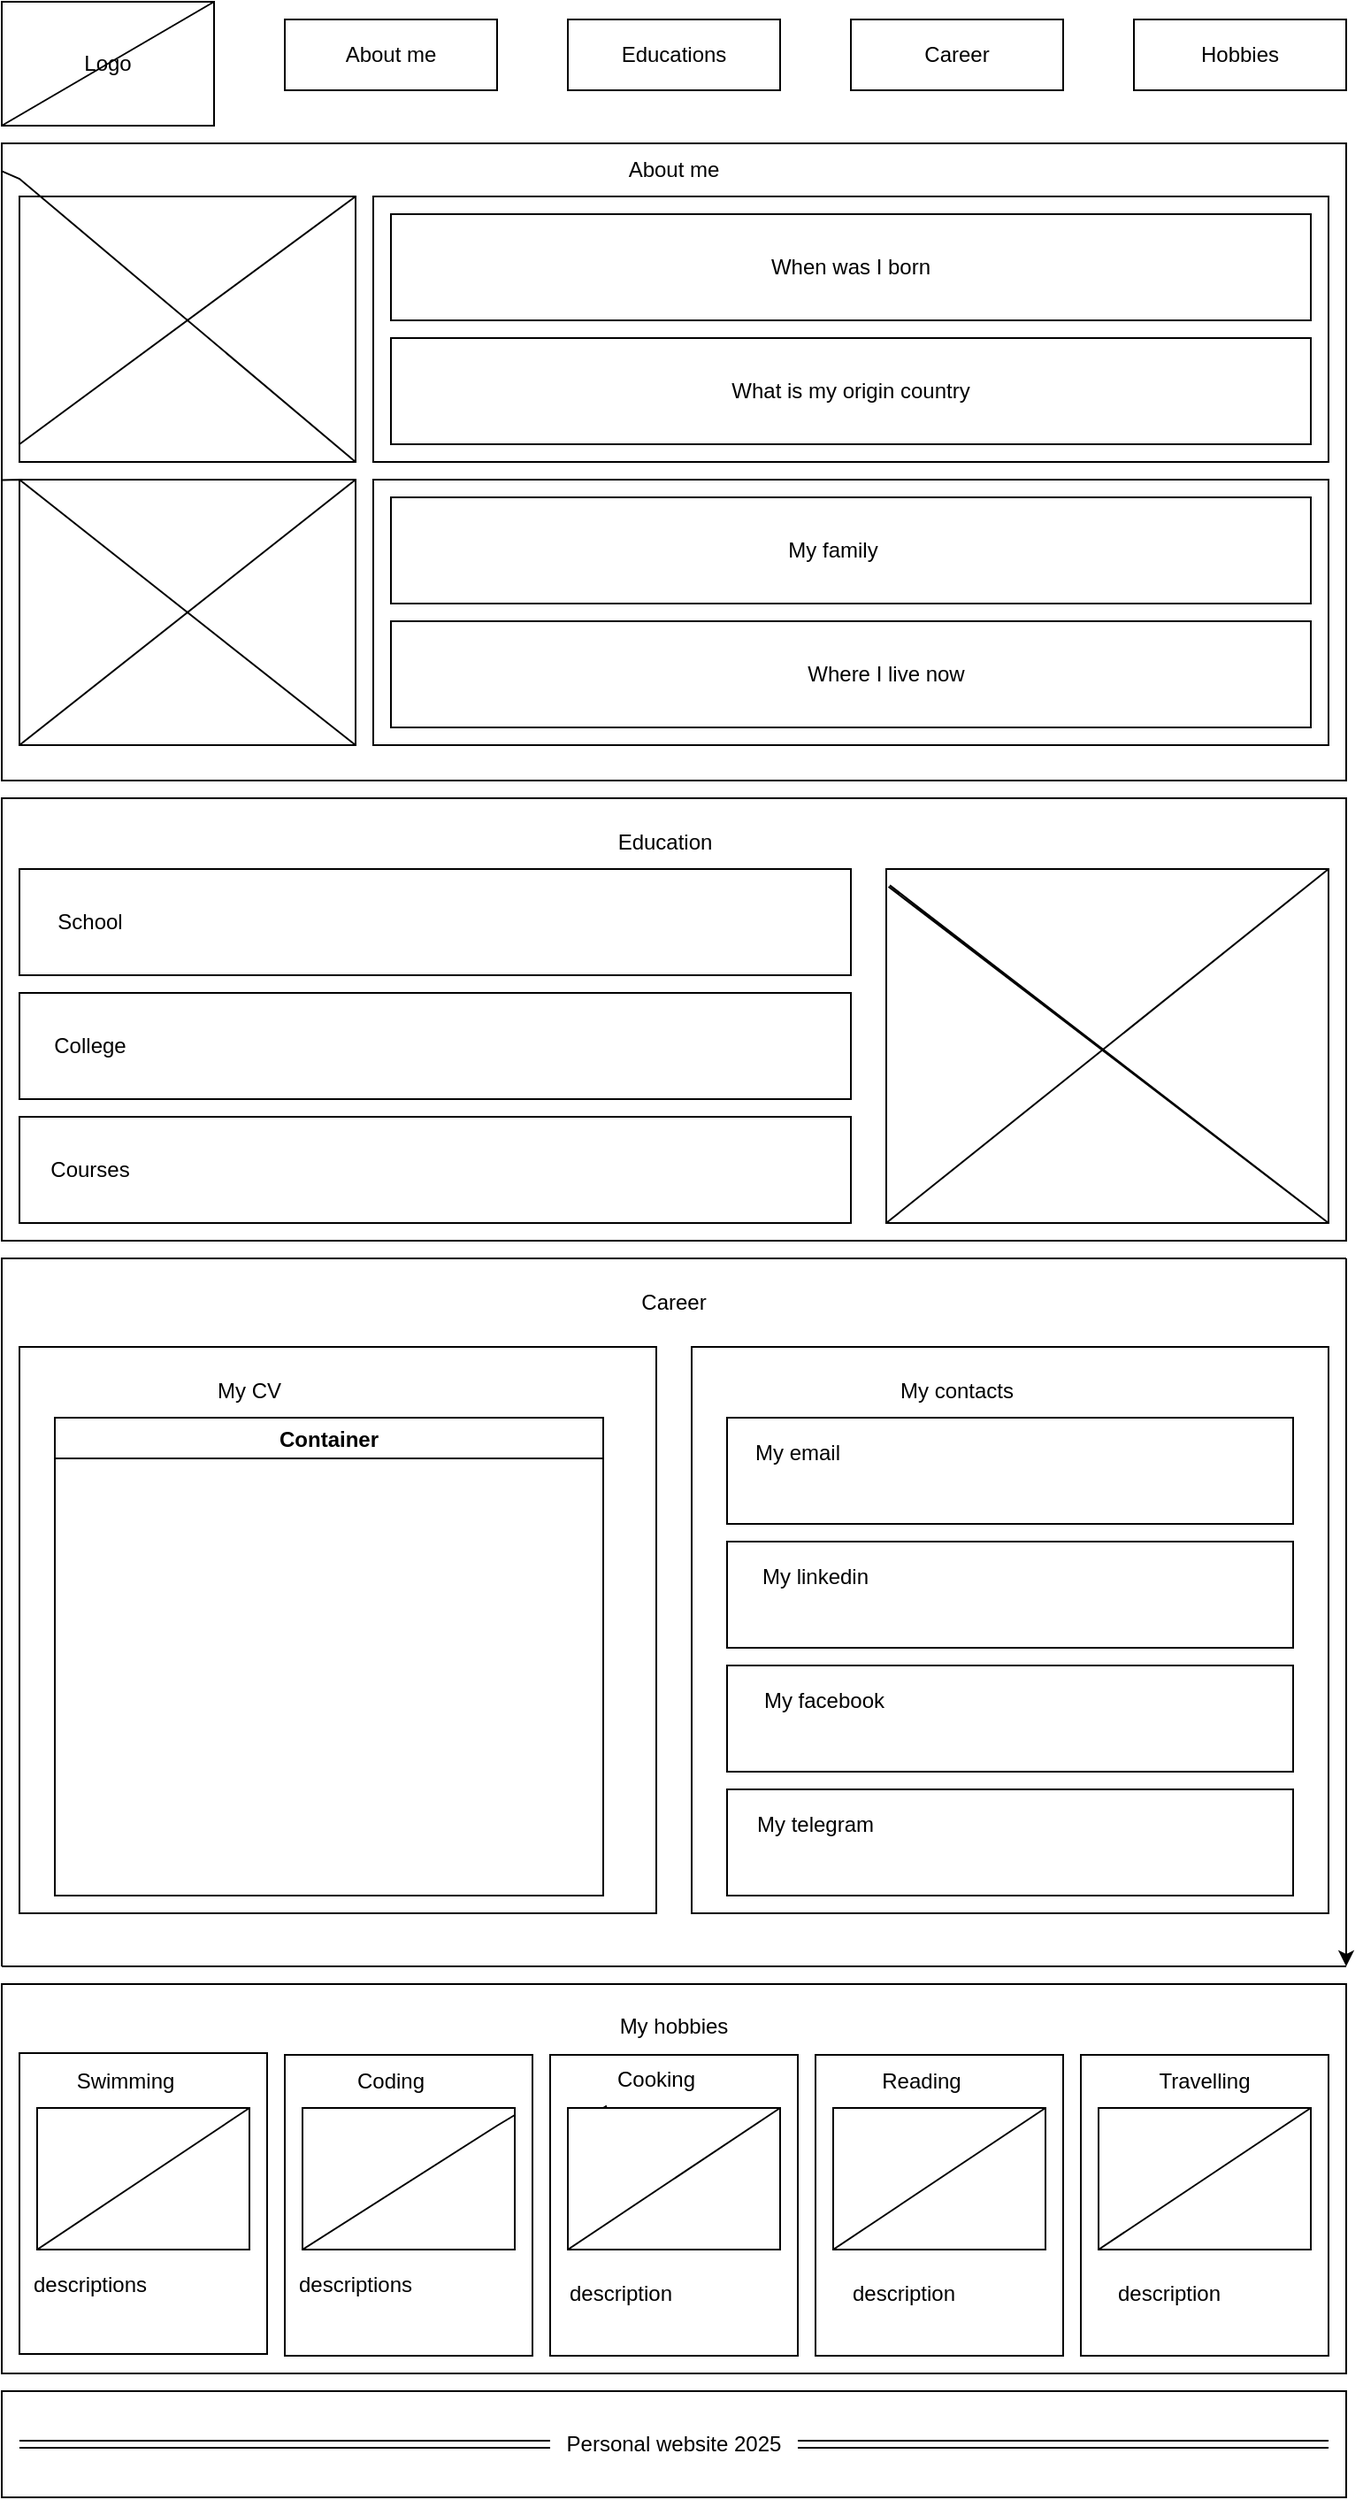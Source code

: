 <mxfile version="26.0.11">
  <diagram name="Page-1" id="1Pl1hgx2iPx2ZDBzJfBI">
    <mxGraphModel dx="1042" dy="613" grid="1" gridSize="10" guides="1" tooltips="1" connect="1" arrows="1" fold="1" page="1" pageScale="1" pageWidth="827" pageHeight="1169" math="0" shadow="0">
      <root>
        <mxCell id="0" />
        <mxCell id="1" parent="0" />
        <mxCell id="rXCvSqQMn9d65g6Ew-_7-1" value="Logo" style="rounded=0;whiteSpace=wrap;html=1;" parent="1" vertex="1">
          <mxGeometry x="40" y="10" width="120" height="70" as="geometry" />
        </mxCell>
        <mxCell id="rXCvSqQMn9d65g6Ew-_7-3" value="About me" style="rounded=0;whiteSpace=wrap;html=1;" parent="1" vertex="1">
          <mxGeometry x="200" y="20" width="120" height="40" as="geometry" />
        </mxCell>
        <mxCell id="rXCvSqQMn9d65g6Ew-_7-4" value="Educations" style="rounded=0;whiteSpace=wrap;html=1;" parent="1" vertex="1">
          <mxGeometry x="360" y="20" width="120" height="40" as="geometry" />
        </mxCell>
        <mxCell id="rXCvSqQMn9d65g6Ew-_7-5" value="Career" style="rounded=0;whiteSpace=wrap;html=1;" parent="1" vertex="1">
          <mxGeometry x="520" y="20" width="120" height="40" as="geometry" />
        </mxCell>
        <mxCell id="rXCvSqQMn9d65g6Ew-_7-7" value="Hobbies" style="rounded=0;whiteSpace=wrap;html=1;" parent="1" vertex="1">
          <mxGeometry x="680" y="20" width="120" height="40" as="geometry" />
        </mxCell>
        <mxCell id="rXCvSqQMn9d65g6Ew-_7-8" value="" style="rounded=0;whiteSpace=wrap;html=1;" parent="1" vertex="1">
          <mxGeometry x="40" y="90" width="760" height="360" as="geometry" />
        </mxCell>
        <mxCell id="rXCvSqQMn9d65g6Ew-_7-9" value="" style="rounded=0;whiteSpace=wrap;html=1;" parent="1" vertex="1">
          <mxGeometry x="50" y="120" width="190" height="150" as="geometry" />
        </mxCell>
        <mxCell id="rXCvSqQMn9d65g6Ew-_7-10" value="" style="rounded=0;whiteSpace=wrap;html=1;" parent="1" vertex="1">
          <mxGeometry x="50" y="280" width="190" height="150" as="geometry" />
        </mxCell>
        <mxCell id="rXCvSqQMn9d65g6Ew-_7-11" value="" style="endArrow=none;html=1;rounded=0;entryX=1;entryY=0;entryDx=0;entryDy=0;" parent="1" target="rXCvSqQMn9d65g6Ew-_7-1" edge="1">
          <mxGeometry width="50" height="50" relative="1" as="geometry">
            <mxPoint x="40" y="80" as="sourcePoint" />
            <mxPoint x="90" y="30" as="targetPoint" />
          </mxGeometry>
        </mxCell>
        <mxCell id="rXCvSqQMn9d65g6Ew-_7-13" value="" style="endArrow=none;html=1;rounded=0;entryX=1;entryY=0;entryDx=0;entryDy=0;" parent="1" target="rXCvSqQMn9d65g6Ew-_7-9" edge="1">
          <mxGeometry width="50" height="50" relative="1" as="geometry">
            <mxPoint x="50" y="260" as="sourcePoint" />
            <mxPoint x="100" y="210" as="targetPoint" />
          </mxGeometry>
        </mxCell>
        <mxCell id="rXCvSqQMn9d65g6Ew-_7-14" value="" style="endArrow=none;html=1;rounded=0;entryX=1;entryY=0;entryDx=0;entryDy=0;" parent="1" target="rXCvSqQMn9d65g6Ew-_7-10" edge="1">
          <mxGeometry width="50" height="50" relative="1" as="geometry">
            <mxPoint x="50" y="430" as="sourcePoint" />
            <mxPoint x="100" y="380" as="targetPoint" />
          </mxGeometry>
        </mxCell>
        <mxCell id="rXCvSqQMn9d65g6Ew-_7-15" value="" style="endArrow=none;html=1;rounded=0;entryX=1;entryY=1;entryDx=0;entryDy=0;" parent="1" source="rXCvSqQMn9d65g6Ew-_7-8" target="rXCvSqQMn9d65g6Ew-_7-9" edge="1">
          <mxGeometry width="50" height="50" relative="1" as="geometry">
            <mxPoint x="390" y="340" as="sourcePoint" />
            <mxPoint x="440" y="290" as="targetPoint" />
            <Array as="points">
              <mxPoint x="50" y="110" />
            </Array>
          </mxGeometry>
        </mxCell>
        <mxCell id="rXCvSqQMn9d65g6Ew-_7-16" value="" style="endArrow=none;html=1;rounded=0;entryX=1;entryY=1;entryDx=0;entryDy=0;" parent="1" source="rXCvSqQMn9d65g6Ew-_7-8" target="rXCvSqQMn9d65g6Ew-_7-10" edge="1">
          <mxGeometry width="50" height="50" relative="1" as="geometry">
            <mxPoint x="390" y="340" as="sourcePoint" />
            <mxPoint x="440" y="290" as="targetPoint" />
            <Array as="points">
              <mxPoint x="50" y="280" />
            </Array>
          </mxGeometry>
        </mxCell>
        <mxCell id="rXCvSqQMn9d65g6Ew-_7-17" value="" style="rounded=0;whiteSpace=wrap;html=1;" parent="1" vertex="1">
          <mxGeometry x="250" y="120" width="540" height="150" as="geometry" />
        </mxCell>
        <mxCell id="rXCvSqQMn9d65g6Ew-_7-18" value="Text" style="text;html=1;align=center;verticalAlign=middle;whiteSpace=wrap;rounded=0;" parent="1" vertex="1">
          <mxGeometry x="380" y="300" width="60" height="30" as="geometry" />
        </mxCell>
        <mxCell id="rXCvSqQMn9d65g6Ew-_7-20" value="When was I born" style="rounded=0;whiteSpace=wrap;html=1;" parent="1" vertex="1">
          <mxGeometry x="260" y="130" width="520" height="60" as="geometry" />
        </mxCell>
        <mxCell id="rXCvSqQMn9d65g6Ew-_7-21" value="" style="rounded=0;whiteSpace=wrap;html=1;" parent="1" vertex="1">
          <mxGeometry x="260" y="360" width="500" height="60" as="geometry" />
        </mxCell>
        <mxCell id="rXCvSqQMn9d65g6Ew-_7-22" value="What is my origin country" style="rounded=0;whiteSpace=wrap;html=1;" parent="1" vertex="1">
          <mxGeometry x="260" y="200" width="520" height="60" as="geometry" />
        </mxCell>
        <mxCell id="rXCvSqQMn9d65g6Ew-_7-23" value="" style="rounded=0;whiteSpace=wrap;html=1;" parent="1" vertex="1">
          <mxGeometry x="250" y="280" width="540" height="150" as="geometry" />
        </mxCell>
        <mxCell id="rXCvSqQMn9d65g6Ew-_7-24" value="" style="rounded=0;whiteSpace=wrap;html=1;" parent="1" vertex="1">
          <mxGeometry x="260" y="290" width="500" height="60" as="geometry" />
        </mxCell>
        <mxCell id="rXCvSqQMn9d65g6Ew-_7-25" value="" style="rounded=0;whiteSpace=wrap;html=1;" parent="1" vertex="1">
          <mxGeometry x="260" y="290" width="520" height="60" as="geometry" />
        </mxCell>
        <mxCell id="rXCvSqQMn9d65g6Ew-_7-26" value="" style="rounded=0;whiteSpace=wrap;html=1;" parent="1" vertex="1">
          <mxGeometry x="50" y="470" width="730" height="60" as="geometry" />
        </mxCell>
        <mxCell id="rXCvSqQMn9d65g6Ew-_7-36" style="edgeStyle=orthogonalEdgeStyle;rounded=0;orthogonalLoop=1;jettySize=auto;html=1;exitX=0.5;exitY=1;exitDx=0;exitDy=0;" parent="1" source="rXCvSqQMn9d65g6Ew-_7-27" edge="1">
          <mxGeometry relative="1" as="geometry">
            <mxPoint x="420" y="690" as="targetPoint" />
          </mxGeometry>
        </mxCell>
        <mxCell id="rXCvSqQMn9d65g6Ew-_7-27" value="" style="rounded=0;whiteSpace=wrap;html=1;" parent="1" vertex="1">
          <mxGeometry x="40" y="460" width="760" height="250" as="geometry" />
        </mxCell>
        <mxCell id="rXCvSqQMn9d65g6Ew-_7-28" value="" style="rounded=0;whiteSpace=wrap;html=1;" parent="1" vertex="1">
          <mxGeometry x="260" y="360" width="520" height="60" as="geometry" />
        </mxCell>
        <mxCell id="rXCvSqQMn9d65g6Ew-_7-29" value="Text" style="text;html=1;align=center;verticalAlign=middle;whiteSpace=wrap;rounded=0;" parent="1" vertex="1">
          <mxGeometry x="70" y="515" width="60" height="30" as="geometry" />
        </mxCell>
        <mxCell id="rXCvSqQMn9d65g6Ew-_7-30" value="" style="rounded=0;whiteSpace=wrap;html=1;" parent="1" vertex="1">
          <mxGeometry x="50" y="500" width="470" height="60" as="geometry" />
        </mxCell>
        <mxCell id="rXCvSqQMn9d65g6Ew-_7-31" value="" style="rounded=0;whiteSpace=wrap;html=1;" parent="1" vertex="1">
          <mxGeometry x="50" y="640" width="470" height="60" as="geometry" />
        </mxCell>
        <mxCell id="rXCvSqQMn9d65g6Ew-_7-32" value="" style="rounded=0;whiteSpace=wrap;html=1;" parent="1" vertex="1">
          <mxGeometry x="50" y="570" width="470" height="60" as="geometry" />
        </mxCell>
        <mxCell id="rXCvSqQMn9d65g6Ew-_7-34" style="edgeStyle=orthogonalEdgeStyle;rounded=0;orthogonalLoop=1;jettySize=auto;html=1;exitX=0.5;exitY=1;exitDx=0;exitDy=0;" parent="1" source="rXCvSqQMn9d65g6Ew-_7-1" target="rXCvSqQMn9d65g6Ew-_7-1" edge="1">
          <mxGeometry relative="1" as="geometry" />
        </mxCell>
        <mxCell id="rXCvSqQMn9d65g6Ew-_7-35" value="About me" style="text;html=1;align=center;verticalAlign=middle;whiteSpace=wrap;rounded=0;" parent="1" vertex="1">
          <mxGeometry x="375" y="90" width="90" height="30" as="geometry" />
        </mxCell>
        <mxCell id="rXCvSqQMn9d65g6Ew-_7-37" value="Education" style="text;html=1;align=center;verticalAlign=middle;whiteSpace=wrap;rounded=0;" parent="1" vertex="1">
          <mxGeometry x="385" y="470" width="60" height="30" as="geometry" />
        </mxCell>
        <mxCell id="rXCvSqQMn9d65g6Ew-_7-38" value="School" style="text;html=1;align=center;verticalAlign=middle;whiteSpace=wrap;rounded=0;" parent="1" vertex="1">
          <mxGeometry x="60" y="515" width="60" height="30" as="geometry" />
        </mxCell>
        <mxCell id="rXCvSqQMn9d65g6Ew-_7-39" value="College" style="text;html=1;align=center;verticalAlign=middle;whiteSpace=wrap;rounded=0;" parent="1" vertex="1">
          <mxGeometry x="60" y="585" width="60" height="30" as="geometry" />
        </mxCell>
        <mxCell id="rXCvSqQMn9d65g6Ew-_7-40" value="Courses" style="text;html=1;align=center;verticalAlign=middle;whiteSpace=wrap;rounded=0;" parent="1" vertex="1">
          <mxGeometry x="60" y="655" width="60" height="30" as="geometry" />
        </mxCell>
        <mxCell id="rXCvSqQMn9d65g6Ew-_7-62" style="edgeStyle=orthogonalEdgeStyle;rounded=0;orthogonalLoop=1;jettySize=auto;html=1;exitX=1;exitY=1;exitDx=0;exitDy=0;" parent="1" edge="1">
          <mxGeometry relative="1" as="geometry">
            <mxPoint x="800" y="1120" as="targetPoint" />
            <mxPoint x="800.0" y="1110" as="sourcePoint" />
            <Array as="points">
              <mxPoint x="800" y="720" />
              <mxPoint x="800" y="720" />
            </Array>
          </mxGeometry>
        </mxCell>
        <mxCell id="rXCvSqQMn9d65g6Ew-_7-43" value="Career" style="text;html=1;align=center;verticalAlign=middle;whiteSpace=wrap;rounded=0;" parent="1" vertex="1">
          <mxGeometry x="390" y="730" width="60" height="30" as="geometry" />
        </mxCell>
        <mxCell id="rXCvSqQMn9d65g6Ew-_7-44" value="" style="rounded=0;whiteSpace=wrap;html=1;" parent="1" vertex="1">
          <mxGeometry x="50" y="770" width="360" height="320" as="geometry" />
        </mxCell>
        <mxCell id="rXCvSqQMn9d65g6Ew-_7-46" value="My CV" style="text;html=1;align=center;verticalAlign=middle;whiteSpace=wrap;rounded=0;" parent="1" vertex="1">
          <mxGeometry x="150" y="780" width="60" height="30" as="geometry" />
        </mxCell>
        <mxCell id="rXCvSqQMn9d65g6Ew-_7-48" value="" style="verticalLabelPosition=bottom;verticalAlign=top;html=1;shape=mxgraph.basic.rect;fillColor2=none;strokeWidth=1;size=20;indent=5;" parent="1" vertex="1">
          <mxGeometry x="430" y="770" width="360" height="320" as="geometry" />
        </mxCell>
        <mxCell id="rXCvSqQMn9d65g6Ew-_7-50" value="" style="rounded=0;whiteSpace=wrap;html=1;" parent="1" vertex="1">
          <mxGeometry x="450" y="810" width="320" height="60" as="geometry" />
        </mxCell>
        <mxCell id="rXCvSqQMn9d65g6Ew-_7-51" value="" style="rounded=0;whiteSpace=wrap;html=1;" parent="1" vertex="1">
          <mxGeometry x="40" y="1130" width="760" height="220" as="geometry" />
        </mxCell>
        <mxCell id="rXCvSqQMn9d65g6Ew-_7-52" value="" style="rounded=0;whiteSpace=wrap;html=1;" parent="1" vertex="1">
          <mxGeometry x="450" y="1020" width="320" height="60" as="geometry" />
        </mxCell>
        <mxCell id="rXCvSqQMn9d65g6Ew-_7-53" value="" style="rounded=0;whiteSpace=wrap;html=1;" parent="1" vertex="1">
          <mxGeometry x="450" y="950" width="320" height="60" as="geometry" />
        </mxCell>
        <mxCell id="rXCvSqQMn9d65g6Ew-_7-54" value="" style="rounded=0;whiteSpace=wrap;html=1;" parent="1" vertex="1">
          <mxGeometry x="450" y="880" width="320" height="60" as="geometry" />
        </mxCell>
        <mxCell id="rXCvSqQMn9d65g6Ew-_7-55" value="My contacts" style="text;html=1;align=center;verticalAlign=middle;whiteSpace=wrap;rounded=0;" parent="1" vertex="1">
          <mxGeometry x="540" y="780" width="80" height="30" as="geometry" />
        </mxCell>
        <mxCell id="rXCvSqQMn9d65g6Ew-_7-56" value="My email" style="text;html=1;align=center;verticalAlign=middle;whiteSpace=wrap;rounded=0;" parent="1" vertex="1">
          <mxGeometry x="460" y="815" width="60" height="30" as="geometry" />
        </mxCell>
        <mxCell id="rXCvSqQMn9d65g6Ew-_7-57" value="My linkedin" style="text;html=1;align=center;verticalAlign=middle;whiteSpace=wrap;rounded=0;" parent="1" vertex="1">
          <mxGeometry x="460" y="885" width="80" height="30" as="geometry" />
        </mxCell>
        <mxCell id="rXCvSqQMn9d65g6Ew-_7-58" value="My facebook" style="text;html=1;align=center;verticalAlign=middle;whiteSpace=wrap;rounded=0;" parent="1" vertex="1">
          <mxGeometry x="460" y="955" width="90" height="30" as="geometry" />
        </mxCell>
        <mxCell id="rXCvSqQMn9d65g6Ew-_7-59" value="My telegram" style="text;html=1;align=center;verticalAlign=middle;whiteSpace=wrap;rounded=0;" parent="1" vertex="1">
          <mxGeometry x="460" y="1025" width="80" height="30" as="geometry" />
        </mxCell>
        <mxCell id="rXCvSqQMn9d65g6Ew-_7-61" value="Container" style="swimlane;" parent="1" vertex="1">
          <mxGeometry x="70" y="810" width="310" height="270" as="geometry" />
        </mxCell>
        <mxCell id="rXCvSqQMn9d65g6Ew-_7-63" value="My hobbies" style="text;html=1;align=center;verticalAlign=middle;whiteSpace=wrap;rounded=0;" parent="1" vertex="1">
          <mxGeometry x="380" y="1139" width="80" height="30" as="geometry" />
        </mxCell>
        <mxCell id="rXCvSqQMn9d65g6Ew-_7-64" value="" style="rounded=0;whiteSpace=wrap;html=1;" parent="1" vertex="1">
          <mxGeometry x="50" y="1169" width="140" height="170" as="geometry" />
        </mxCell>
        <mxCell id="rXCvSqQMn9d65g6Ew-_7-65" value="" style="rounded=0;whiteSpace=wrap;html=1;" parent="1" vertex="1">
          <mxGeometry x="200" y="1170" width="140" height="170" as="geometry" />
        </mxCell>
        <mxCell id="rXCvSqQMn9d65g6Ew-_7-66" value="" style="rounded=0;whiteSpace=wrap;html=1;" parent="1" vertex="1">
          <mxGeometry x="350" y="1170" width="140" height="170" as="geometry" />
        </mxCell>
        <mxCell id="rXCvSqQMn9d65g6Ew-_7-67" value="" style="rounded=0;whiteSpace=wrap;html=1;" parent="1" vertex="1">
          <mxGeometry x="500" y="1170" width="140" height="170" as="geometry" />
        </mxCell>
        <mxCell id="rXCvSqQMn9d65g6Ew-_7-68" value="" style="rounded=0;whiteSpace=wrap;html=1;" parent="1" vertex="1">
          <mxGeometry x="650" y="1170" width="140" height="170" as="geometry" />
        </mxCell>
        <mxCell id="rXCvSqQMn9d65g6Ew-_7-69" value="" style="rounded=0;whiteSpace=wrap;html=1;" parent="1" vertex="1">
          <mxGeometry x="360" y="1200" width="120" height="80" as="geometry" />
        </mxCell>
        <mxCell id="rXCvSqQMn9d65g6Ew-_7-70" value="" style="rounded=0;whiteSpace=wrap;html=1;" parent="1" vertex="1">
          <mxGeometry x="40" y="1360" width="760" height="60" as="geometry" />
        </mxCell>
        <mxCell id="rXCvSqQMn9d65g6Ew-_7-72" value="" style="rounded=0;whiteSpace=wrap;html=1;" parent="1" vertex="1">
          <mxGeometry x="510" y="1200" width="120" height="80" as="geometry" />
        </mxCell>
        <mxCell id="rXCvSqQMn9d65g6Ew-_7-73" value="" style="rounded=0;whiteSpace=wrap;html=1;" parent="1" vertex="1">
          <mxGeometry x="660" y="1200" width="120" height="80" as="geometry" />
        </mxCell>
        <mxCell id="rXCvSqQMn9d65g6Ew-_7-74" value="" style="rounded=0;whiteSpace=wrap;html=1;" parent="1" vertex="1">
          <mxGeometry x="210" y="1200" width="120" height="80" as="geometry" />
        </mxCell>
        <mxCell id="rXCvSqQMn9d65g6Ew-_7-75" value="" style="rounded=0;whiteSpace=wrap;html=1;" parent="1" vertex="1">
          <mxGeometry x="60" y="1200" width="120" height="80" as="geometry" />
        </mxCell>
        <mxCell id="rXCvSqQMn9d65g6Ew-_7-78" value="Swimming" style="text;html=1;align=center;verticalAlign=middle;whiteSpace=wrap;rounded=0;" parent="1" vertex="1">
          <mxGeometry x="80" y="1170" width="60" height="30" as="geometry" />
        </mxCell>
        <mxCell id="rXCvSqQMn9d65g6Ew-_7-79" value="Cooking" style="text;html=1;align=center;verticalAlign=middle;whiteSpace=wrap;rounded=0;" parent="1" vertex="1">
          <mxGeometry x="380" y="1169" width="60" height="30" as="geometry" />
        </mxCell>
        <mxCell id="rXCvSqQMn9d65g6Ew-_7-80" value="Coding" style="text;html=1;align=center;verticalAlign=middle;whiteSpace=wrap;rounded=0;" parent="1" vertex="1">
          <mxGeometry x="230" y="1170" width="60" height="30" as="geometry" />
        </mxCell>
        <mxCell id="rXCvSqQMn9d65g6Ew-_7-81" value="Reading" style="text;html=1;align=center;verticalAlign=middle;whiteSpace=wrap;rounded=0;" parent="1" vertex="1">
          <mxGeometry x="530" y="1170" width="60" height="30" as="geometry" />
        </mxCell>
        <mxCell id="rXCvSqQMn9d65g6Ew-_7-82" value="Travelling" style="text;html=1;align=center;verticalAlign=middle;whiteSpace=wrap;rounded=0;" parent="1" vertex="1">
          <mxGeometry x="690" y="1170" width="60" height="30" as="geometry" />
        </mxCell>
        <mxCell id="rXCvSqQMn9d65g6Ew-_7-83" value="" style="endArrow=none;html=1;rounded=0;entryX=0.183;entryY=-0.015;entryDx=0;entryDy=0;entryPerimeter=0;" parent="1" target="rXCvSqQMn9d65g6Ew-_7-69" edge="1">
          <mxGeometry width="50" height="50" relative="1" as="geometry">
            <mxPoint x="380" y="1200" as="sourcePoint" />
            <mxPoint x="430" y="1150" as="targetPoint" />
          </mxGeometry>
        </mxCell>
        <mxCell id="rXCvSqQMn9d65g6Ew-_7-86" value="" style="endArrow=none;html=1;rounded=0;entryX=1;entryY=0;entryDx=0;entryDy=0;" parent="1" target="rXCvSqQMn9d65g6Ew-_7-75" edge="1">
          <mxGeometry width="50" height="50" relative="1" as="geometry">
            <mxPoint x="60" y="1280" as="sourcePoint" />
            <mxPoint x="110" y="1230" as="targetPoint" />
          </mxGeometry>
        </mxCell>
        <mxCell id="rXCvSqQMn9d65g6Ew-_7-87" value="" style="endArrow=none;html=1;rounded=0;" parent="1" target="rXCvSqQMn9d65g6Ew-_7-74" edge="1">
          <mxGeometry width="50" height="50" relative="1" as="geometry">
            <mxPoint x="210" y="1280" as="sourcePoint" />
            <mxPoint x="260" y="1230" as="targetPoint" />
          </mxGeometry>
        </mxCell>
        <mxCell id="rXCvSqQMn9d65g6Ew-_7-88" value="" style="endArrow=none;html=1;rounded=0;" parent="1" target="rXCvSqQMn9d65g6Ew-_7-74" edge="1">
          <mxGeometry width="50" height="50" relative="1" as="geometry">
            <mxPoint x="210" y="1280" as="sourcePoint" />
            <mxPoint x="260" y="1230" as="targetPoint" />
            <Array as="points">
              <mxPoint x="320" y="1210" />
            </Array>
          </mxGeometry>
        </mxCell>
        <mxCell id="rXCvSqQMn9d65g6Ew-_7-89" value="" style="endArrow=none;html=1;rounded=0;" parent="1" target="rXCvSqQMn9d65g6Ew-_7-69" edge="1">
          <mxGeometry width="50" height="50" relative="1" as="geometry">
            <mxPoint x="360" y="1280" as="sourcePoint" />
            <mxPoint x="410" y="1230" as="targetPoint" />
            <Array as="points">
              <mxPoint x="480" y="1200" />
            </Array>
          </mxGeometry>
        </mxCell>
        <mxCell id="rXCvSqQMn9d65g6Ew-_7-90" value="" style="endArrow=none;html=1;rounded=0;entryX=1;entryY=0;entryDx=0;entryDy=0;" parent="1" target="rXCvSqQMn9d65g6Ew-_7-72" edge="1">
          <mxGeometry width="50" height="50" relative="1" as="geometry">
            <mxPoint x="510" y="1280" as="sourcePoint" />
            <mxPoint x="560" y="1230" as="targetPoint" />
          </mxGeometry>
        </mxCell>
        <mxCell id="rXCvSqQMn9d65g6Ew-_7-92" value="" style="endArrow=none;html=1;rounded=0;entryX=1;entryY=0;entryDx=0;entryDy=0;" parent="1" target="rXCvSqQMn9d65g6Ew-_7-73" edge="1">
          <mxGeometry width="50" height="50" relative="1" as="geometry">
            <mxPoint x="660" y="1280" as="sourcePoint" />
            <mxPoint x="710" y="1230" as="targetPoint" />
          </mxGeometry>
        </mxCell>
        <mxCell id="rXCvSqQMn9d65g6Ew-_7-93" value="descriptions" style="text;html=1;align=center;verticalAlign=middle;whiteSpace=wrap;rounded=0;" parent="1" vertex="1">
          <mxGeometry x="60" y="1290" width="60" height="20" as="geometry" />
        </mxCell>
        <mxCell id="rXCvSqQMn9d65g6Ew-_7-94" value="descriptions" style="text;html=1;align=center;verticalAlign=middle;whiteSpace=wrap;rounded=0;" parent="1" vertex="1">
          <mxGeometry x="210" y="1290" width="60" height="20" as="geometry" />
        </mxCell>
        <mxCell id="rXCvSqQMn9d65g6Ew-_7-97" value="description" style="text;html=1;align=center;verticalAlign=middle;whiteSpace=wrap;rounded=0;" parent="1" vertex="1">
          <mxGeometry x="360" y="1290" width="60" height="30" as="geometry" />
        </mxCell>
        <mxCell id="rXCvSqQMn9d65g6Ew-_7-98" value="description" style="text;html=1;align=center;verticalAlign=middle;whiteSpace=wrap;rounded=0;" parent="1" vertex="1">
          <mxGeometry x="520" y="1290" width="60" height="30" as="geometry" />
        </mxCell>
        <mxCell id="rXCvSqQMn9d65g6Ew-_7-99" value="description" style="text;html=1;align=center;verticalAlign=middle;whiteSpace=wrap;rounded=0;" parent="1" vertex="1">
          <mxGeometry x="670" y="1290" width="60" height="30" as="geometry" />
        </mxCell>
        <mxCell id="rXCvSqQMn9d65g6Ew-_7-102" value="Personal website 2025" style="text;html=1;align=center;verticalAlign=middle;whiteSpace=wrap;rounded=0;" parent="1" vertex="1">
          <mxGeometry x="350" y="1375" width="140" height="30" as="geometry" />
        </mxCell>
        <mxCell id="rXCvSqQMn9d65g6Ew-_7-106" value="" style="shape=link;html=1;rounded=0;entryX=0;entryY=0.5;entryDx=0;entryDy=0;" parent="1" target="rXCvSqQMn9d65g6Ew-_7-102" edge="1">
          <mxGeometry width="100" relative="1" as="geometry">
            <mxPoint x="50" y="1390" as="sourcePoint" />
            <mxPoint x="150" y="1390" as="targetPoint" />
          </mxGeometry>
        </mxCell>
        <mxCell id="rXCvSqQMn9d65g6Ew-_7-107" value="" style="shape=link;html=1;rounded=0;" parent="1" edge="1">
          <mxGeometry width="100" relative="1" as="geometry">
            <mxPoint x="490" y="1390" as="sourcePoint" />
            <mxPoint x="790" y="1390" as="targetPoint" />
          </mxGeometry>
        </mxCell>
        <mxCell id="rXCvSqQMn9d65g6Ew-_7-110" value="" style="rounded=0;whiteSpace=wrap;html=1;" parent="1" vertex="1">
          <mxGeometry x="540" y="500" width="250" height="200" as="geometry" />
        </mxCell>
        <mxCell id="rXCvSqQMn9d65g6Ew-_7-112" value="" style="endArrow=none;html=1;rounded=0;entryX=1;entryY=0;entryDx=0;entryDy=0;" parent="1" target="rXCvSqQMn9d65g6Ew-_7-110" edge="1">
          <mxGeometry width="50" height="50" relative="1" as="geometry">
            <mxPoint x="540" y="700" as="sourcePoint" />
            <mxPoint x="590" y="650" as="targetPoint" />
          </mxGeometry>
        </mxCell>
        <mxCell id="rXCvSqQMn9d65g6Ew-_7-113" value="" style="endArrow=none;html=1;rounded=0;entryX=0.008;entryY=0.046;entryDx=0;entryDy=0;entryPerimeter=0;exitX=0.005;exitY=0.05;exitDx=0;exitDy=0;exitPerimeter=0;" parent="1" source="rXCvSqQMn9d65g6Ew-_7-110" target="rXCvSqQMn9d65g6Ew-_7-110" edge="1">
          <mxGeometry width="50" height="50" relative="1" as="geometry">
            <mxPoint x="540" y="550" as="sourcePoint" />
            <mxPoint x="590" y="500" as="targetPoint" />
            <Array as="points">
              <mxPoint x="790" y="700" />
            </Array>
          </mxGeometry>
        </mxCell>
        <mxCell id="rXCvSqQMn9d65g6Ew-_7-116" value="" style="endArrow=none;html=1;rounded=0;" parent="1" edge="1">
          <mxGeometry width="50" height="50" relative="1" as="geometry">
            <mxPoint x="40" y="1120" as="sourcePoint" />
            <mxPoint x="800" y="720" as="targetPoint" />
            <Array as="points">
              <mxPoint x="40" y="720" />
            </Array>
          </mxGeometry>
        </mxCell>
        <mxCell id="rXCvSqQMn9d65g6Ew-_7-118" value="" style="endArrow=none;html=1;rounded=0;" parent="1" edge="1">
          <mxGeometry width="50" height="50" relative="1" as="geometry">
            <mxPoint x="800" y="1120" as="sourcePoint" />
            <mxPoint x="40" y="1120" as="targetPoint" />
          </mxGeometry>
        </mxCell>
        <mxCell id="s-86lNggb5E37lJMLKwk-1" value="My family" style="text;html=1;align=center;verticalAlign=middle;whiteSpace=wrap;rounded=0;" vertex="1" parent="1">
          <mxGeometry x="480" y="305" width="60" height="30" as="geometry" />
        </mxCell>
        <mxCell id="s-86lNggb5E37lJMLKwk-2" value="Where I live now" style="text;html=1;align=center;verticalAlign=middle;whiteSpace=wrap;rounded=0;" vertex="1" parent="1">
          <mxGeometry x="480" y="375" width="120" height="30" as="geometry" />
        </mxCell>
      </root>
    </mxGraphModel>
  </diagram>
</mxfile>
